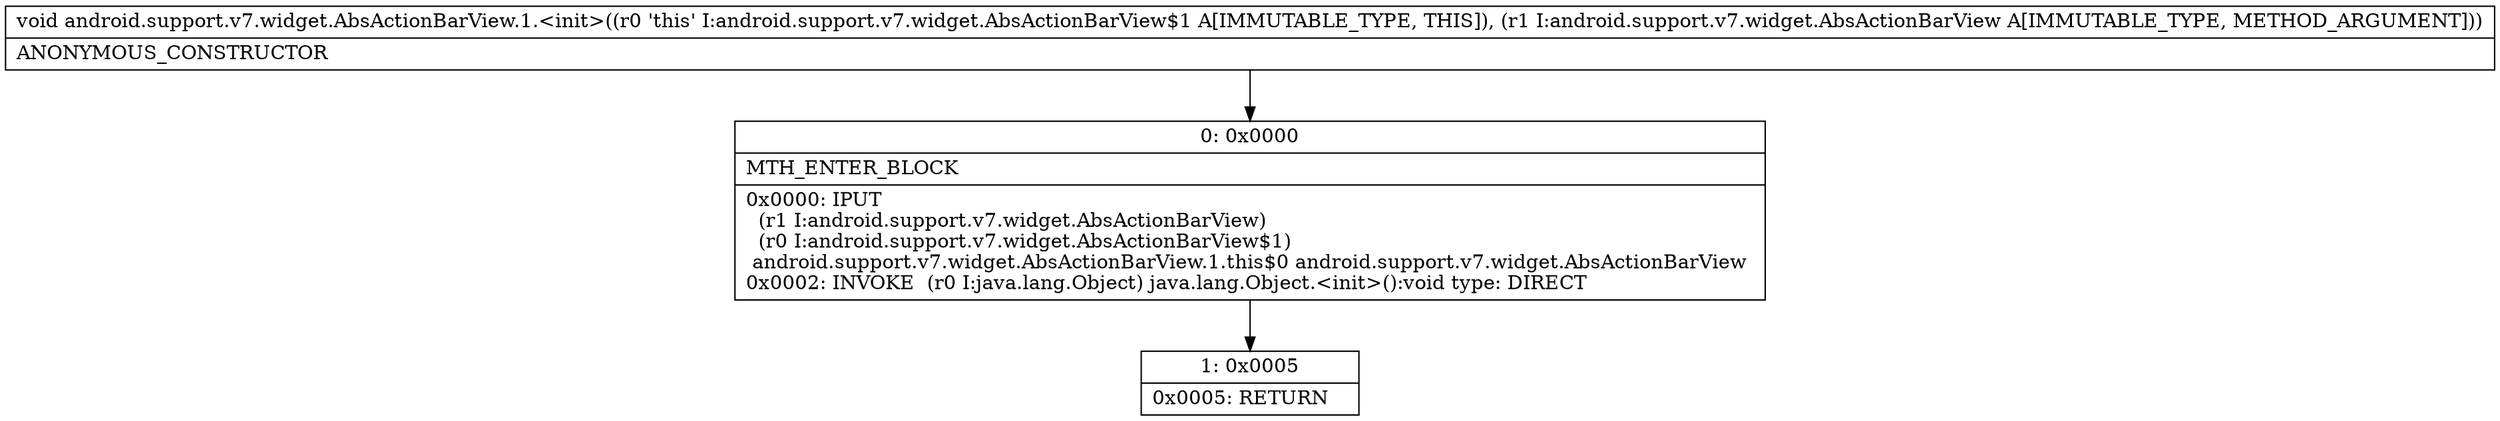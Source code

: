 digraph "CFG forandroid.support.v7.widget.AbsActionBarView.1.\<init\>(Landroid\/support\/v7\/widget\/AbsActionBarView;)V" {
Node_0 [shape=record,label="{0\:\ 0x0000|MTH_ENTER_BLOCK\l|0x0000: IPUT  \l  (r1 I:android.support.v7.widget.AbsActionBarView)\l  (r0 I:android.support.v7.widget.AbsActionBarView$1)\l android.support.v7.widget.AbsActionBarView.1.this$0 android.support.v7.widget.AbsActionBarView \l0x0002: INVOKE  (r0 I:java.lang.Object) java.lang.Object.\<init\>():void type: DIRECT \l}"];
Node_1 [shape=record,label="{1\:\ 0x0005|0x0005: RETURN   \l}"];
MethodNode[shape=record,label="{void android.support.v7.widget.AbsActionBarView.1.\<init\>((r0 'this' I:android.support.v7.widget.AbsActionBarView$1 A[IMMUTABLE_TYPE, THIS]), (r1 I:android.support.v7.widget.AbsActionBarView A[IMMUTABLE_TYPE, METHOD_ARGUMENT]))  | ANONYMOUS_CONSTRUCTOR\l}"];
MethodNode -> Node_0;
Node_0 -> Node_1;
}

